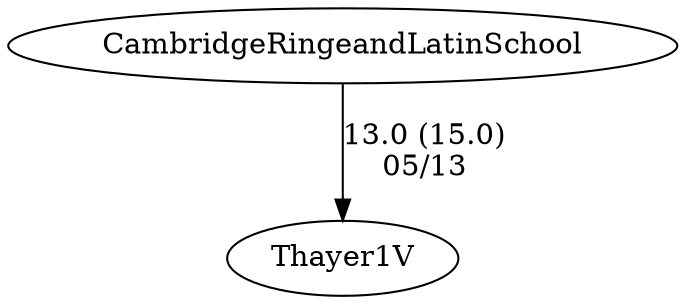 digraph girls1foursThayer1V {CambridgeRingeandLatinSchool [URL="girls1foursThayer1VCambridgeRingeandLatinSchool.html"];Thayer1V [URL="girls1foursThayer1VThayer1V.html"];CambridgeRingeandLatinSchool -> Thayer1V[label="13.0 (15.0)
05/13", weight="87", tooltip="NEIRA Boys & Girls Fours,NEIRA Cambridge Rindge and Latin vs Thayer Boys and Girls, Belmont Hill 9V			
Distance: 1300 Conditions: Cross-tailwind consistent for all races Comments: Thanks to Thayer for making it to Cambridge at the last minute and to Belmont Hill 9V for joining in on some fun racing.
None", URL="http://www.row2k.com/results/resultspage.cfm?UID=F3E40CF56EBACA5850DF8BE2AC2814D4&cat=5", random="random"]}